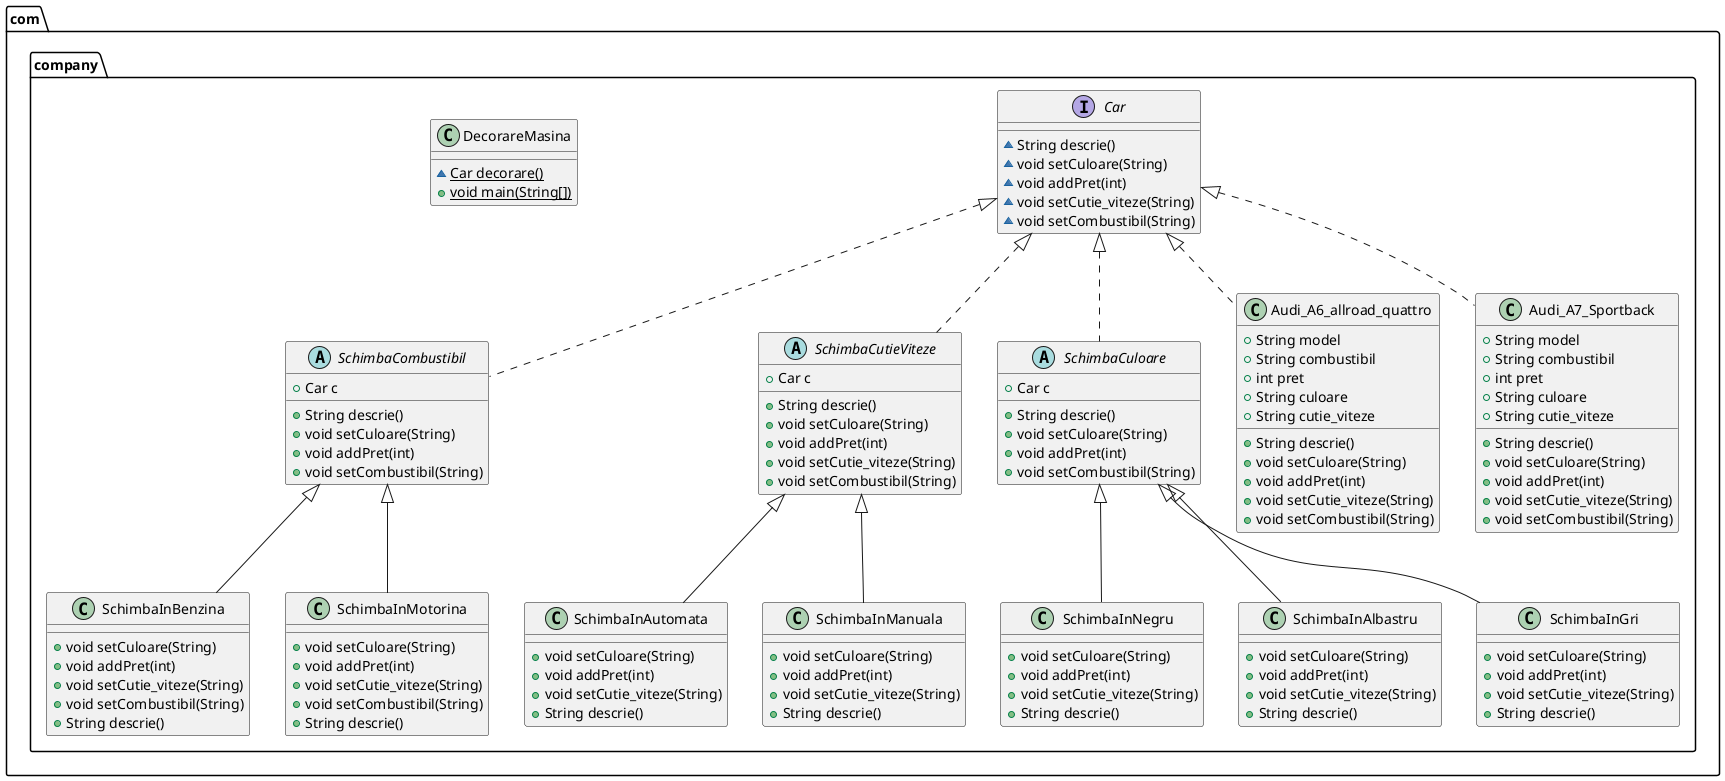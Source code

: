 @startuml
abstract class com.company.SchimbaCombustibil {
+ Car c
+ String descrie()
+ void setCuloare(String)
+ void addPret(int)
+ void setCombustibil(String)
}
class com.company.SchimbaInBenzina {
+ void setCuloare(String)
+ void addPret(int)
+ void setCutie_viteze(String)
+ void setCombustibil(String)
+ String descrie()
}
class com.company.SchimbaInMotorina {
+ void setCuloare(String)
+ void addPret(int)
+ void setCutie_viteze(String)
+ void setCombustibil(String)
+ String descrie()
}
abstract class com.company.SchimbaCutieViteze {
+ Car c
+ String descrie()
+ void setCuloare(String)
+ void addPret(int)
+ void setCutie_viteze(String)
+ void setCombustibil(String)
}
class com.company.SchimbaInAutomata {
+ void setCuloare(String)
+ void addPret(int)
+ void setCutie_viteze(String)
+ String descrie()
}
class com.company.SchimbaInManuala {
+ void setCuloare(String)
+ void addPret(int)
+ void setCutie_viteze(String)
+ String descrie()
}
abstract class com.company.SchimbaCuloare {
+ Car c
+ String descrie()
+ void setCuloare(String)
+ void addPret(int)
+ void setCombustibil(String)
}
class com.company.SchimbaInNegru {
+ void setCuloare(String)
+ void addPret(int)
+ void setCutie_viteze(String)
+ String descrie()
}
class com.company.SchimbaInAlbastru {
+ void setCuloare(String)
+ void addPret(int)
+ void setCutie_viteze(String)
+ String descrie()
}
class com.company.SchimbaInGri {
+ void setCuloare(String)
+ void addPret(int)
+ void setCutie_viteze(String)
+ String descrie()
}
interface com.company.Car {
~ String descrie()
~ void setCuloare(String)
~ void addPret(int)
~ void setCutie_viteze(String)
~ void setCombustibil(String)
}
class com.company.Audi_A6_allroad_quattro {
+ String model
+ String combustibil
+ int pret
+ String culoare
+ String cutie_viteze
+ String descrie()
+ void setCuloare(String)
+ void addPret(int)
+ void setCutie_viteze(String)
+ void setCombustibil(String)
}
class com.company.Audi_A7_Sportback {
+ String model
+ String combustibil
+ int pret
+ String culoare
+ String cutie_viteze
+ String descrie()
+ void setCuloare(String)
+ void addPret(int)
+ void setCutie_viteze(String)
+ void setCombustibil(String)
}
class com.company.DecorareMasina {
~ {static} Car decorare()
+ {static} void main(String[])
}


com.company.Car <|.. com.company.SchimbaCombustibil
com.company.SchimbaCombustibil <|-- com.company.SchimbaInBenzina
com.company.SchimbaCombustibil <|-- com.company.SchimbaInMotorina
com.company.Car <|.. com.company.SchimbaCutieViteze
com.company.SchimbaCutieViteze <|-- com.company.SchimbaInAutomata
com.company.SchimbaCutieViteze <|-- com.company.SchimbaInManuala
com.company.Car <|.. com.company.SchimbaCuloare
com.company.SchimbaCuloare <|-- com.company.SchimbaInNegru
com.company.SchimbaCuloare <|-- com.company.SchimbaInAlbastru
com.company.SchimbaCuloare <|-- com.company.SchimbaInGri
com.company.Car <|.. com.company.Audi_A6_allroad_quattro
com.company.Car <|.. com.company.Audi_A7_Sportback
@enduml